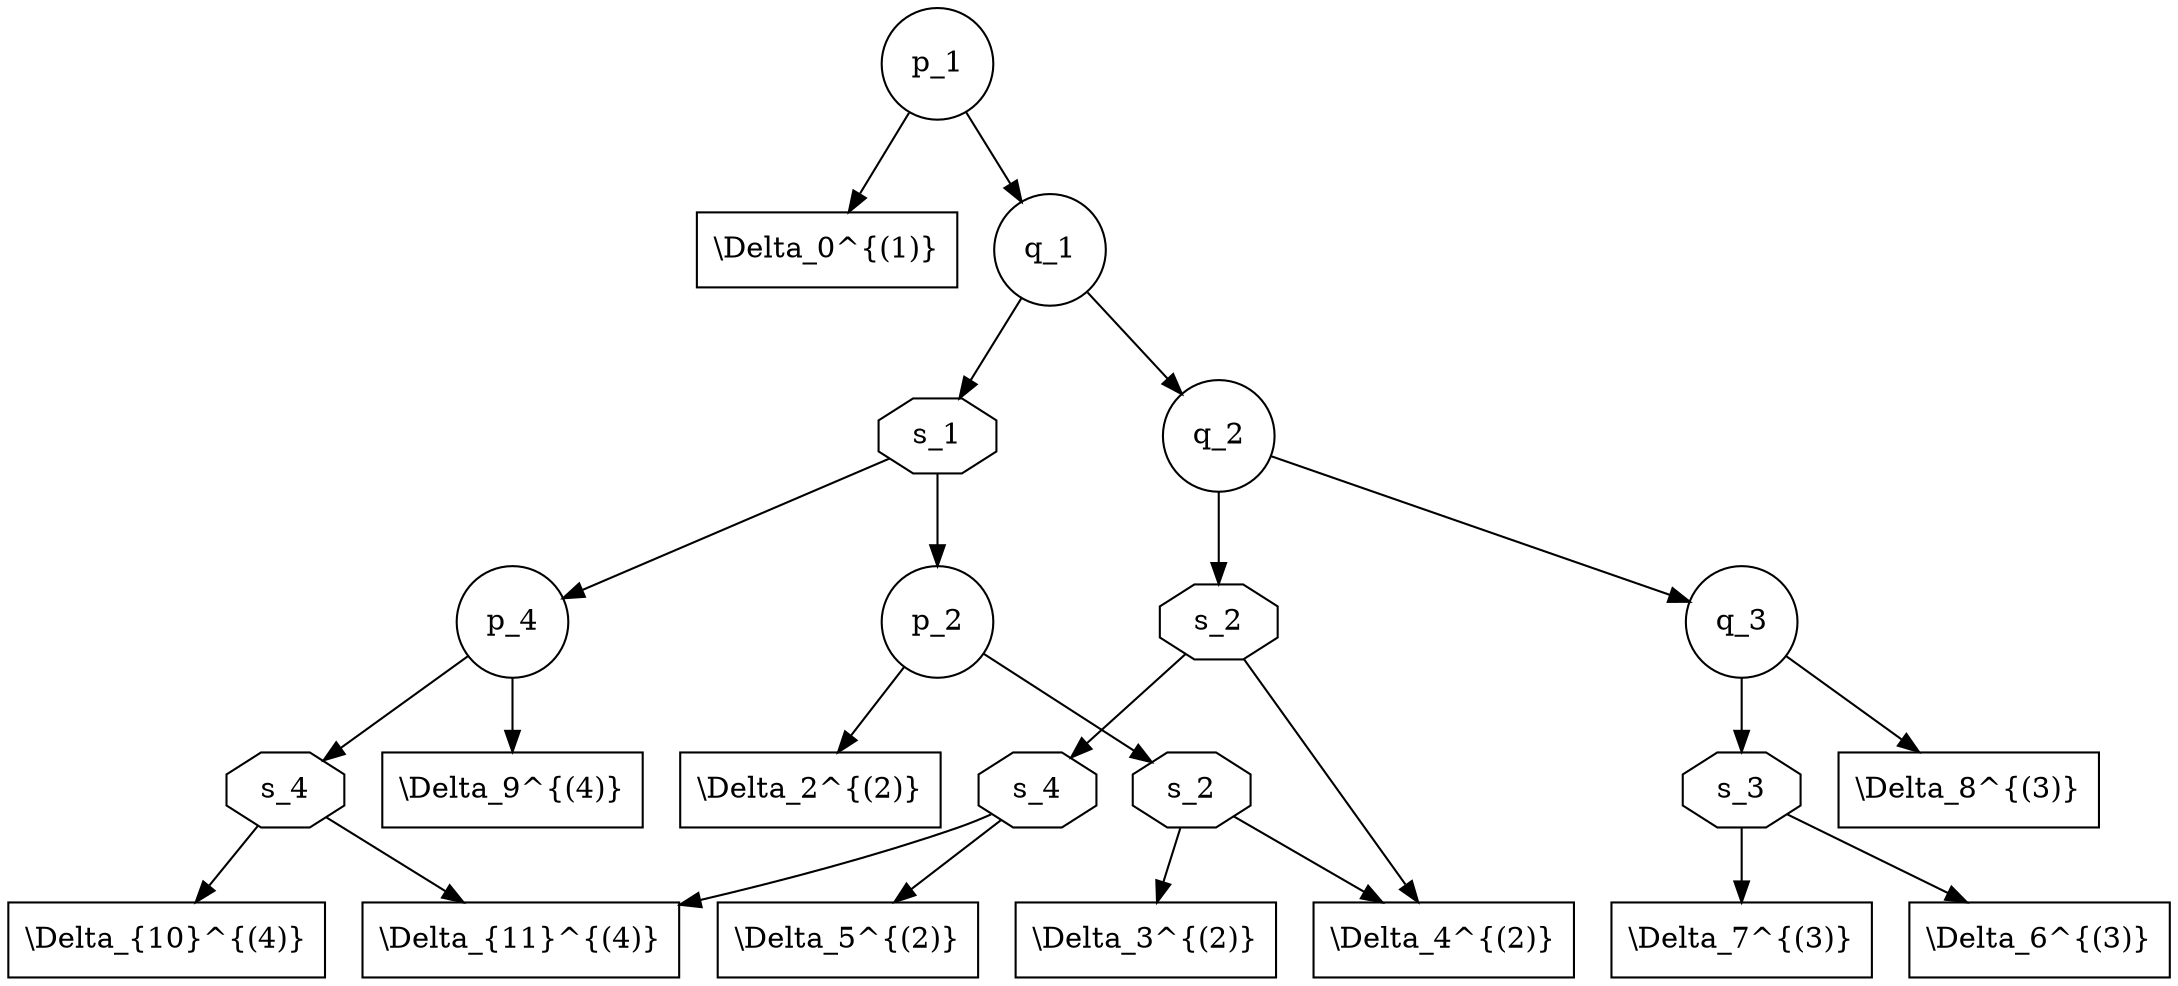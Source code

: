 digraph ss3 {
    p1 [label="p_1"] [shape=circle];
    d0 [label="\\Delta_0^{(1)}"] [shape=box];
    q1 [label="q_1"] [shape=circle];
    p4 [label="p_4"] [shape=circle];
    d9 [label="\\Delta_9^{(4)}"] [shape=box];
    s41 [label="s_4"] [shape=octagon];
    s42 [label="s_4"] [shape=octagon];
    p2 [label="p_2"] [shape=circle];
    q2 [label="q_2"] [shape=circle];
    s1 [label="s_1"] [shape=octagon];
    d2 [label="\\Delta_2^{(2)}"] [shape=box];
    s21 [label="s_2"] [shape=octagon];
    s22 [label="s_2"] [shape=octagon];
    q3 [label="q_3"] [shape=circle];
    s3 [label="s_3"] [shape=octagon];
    d3 [label="\\Delta_3^{(2)}"] [shape=box];
    d4 [label="\\Delta_4^{(2)}"] [shape=box];
    d6 [label="\\Delta_6^{(3)}"] [shape=box];
    d7 [label="\\Delta_7^{(3)}"] [shape=box];
    d8 [label="\\Delta_8^{(3)}"] [shape=box];
    d11 [label="\\Delta_{11}^{(4)}"] [shape=box];
    d10 [label="\\Delta_{10}^{(4)}"] [shape=box];
    d5 [label="\\Delta_5^{(2)}"] [shape=box];

    p1 -> d0
    p1 -> q1 -> q2 -> q3 -> d8
    q1 -> s1 -> p4 -> d9
    p4 -> s41 -> d10
    s41 -> d11
    s1 -> p2 -> d2
    p2 -> s21 -> d3
    s21 -> d4
    q2 -> s22
    q3 -> s3
    s3 -> d6
    s3 -> d7
    s22 -> s42 -> d5
    s42 -> d11
    s22 -> d4
}


